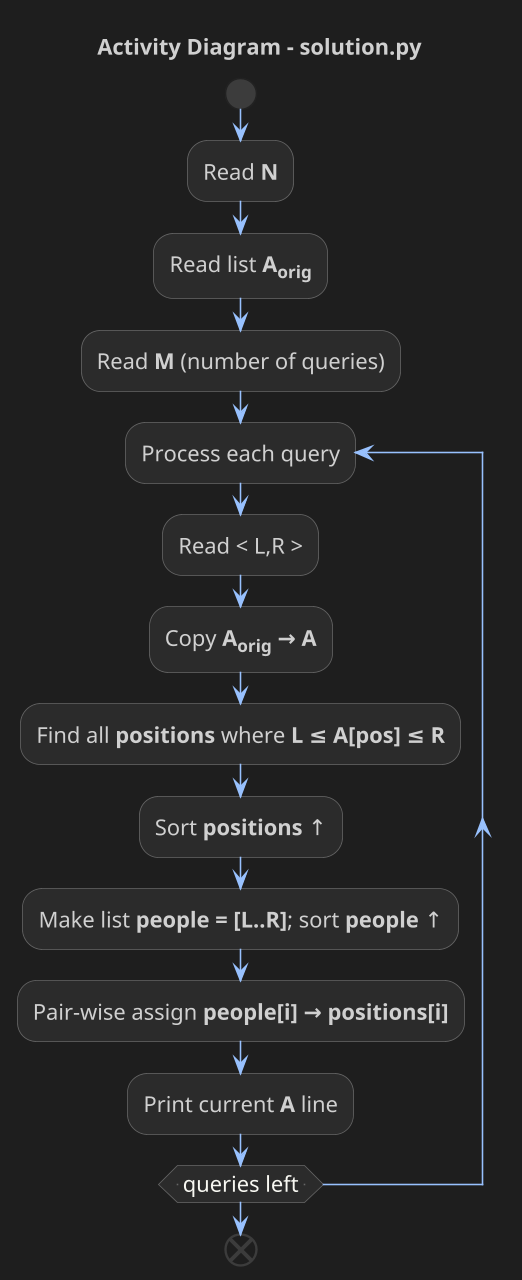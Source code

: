 @startuml TD

skinparam BackgroundColor #1e1e1e
skinparam Shadowing false

skinparam DefaultFontName "SF Pro Text"
skinparam DefaultFontSize 14
skinparam DefaultFontColor #d0d0d0

skinparam ArrowColor #98C1FE
skinparam ArrowFontColor #d0d0d0
skinparam ArrowThickness 1

skinparam activity {
    BackgroundColor #2b2b2b
    BorderColor #666666
    FontColor #d0d0d0
    StartColor #3c3c3c
    EndColor #3c3c3c
    DiamondBackgroundColor #2B2B2B
    DiamondBorderColor #666666
    DiamondFontColor #f8f8f2
}

skinparam note {
    BackgroundColor #333333
    BorderColor #666666
    FontColor #d0d0d0
}

skinparam Dpi 150

title **Activity Diagram - solution.py**

start
:Read **N**;
:Read list **A<sub>orig</sub>**;
:Read **M** (number of queries);

repeat :Process each query;
    :Read < L,R >;
    :Copy **A<sub>orig</sub> → A**;
    :Find all **positions** where **L ≤ A[pos] ≤ R**;
    :Sort **positions** ↑;
    :Make list **people = [L..R]**; sort **people** ↑;
    :Pair-wise assign **people[i] → positions[i]**;
    :Print current **A** line;

repeat while (-- queries left --)
end
@enduml